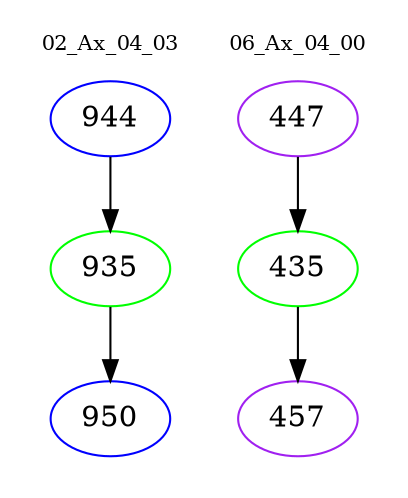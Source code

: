 digraph{
subgraph cluster_0 {
color = white
label = "02_Ax_04_03";
fontsize=10;
T0_944 [label="944", color="blue"]
T0_944 -> T0_935 [color="black"]
T0_935 [label="935", color="green"]
T0_935 -> T0_950 [color="black"]
T0_950 [label="950", color="blue"]
}
subgraph cluster_1 {
color = white
label = "06_Ax_04_00";
fontsize=10;
T1_447 [label="447", color="purple"]
T1_447 -> T1_435 [color="black"]
T1_435 [label="435", color="green"]
T1_435 -> T1_457 [color="black"]
T1_457 [label="457", color="purple"]
}
}
